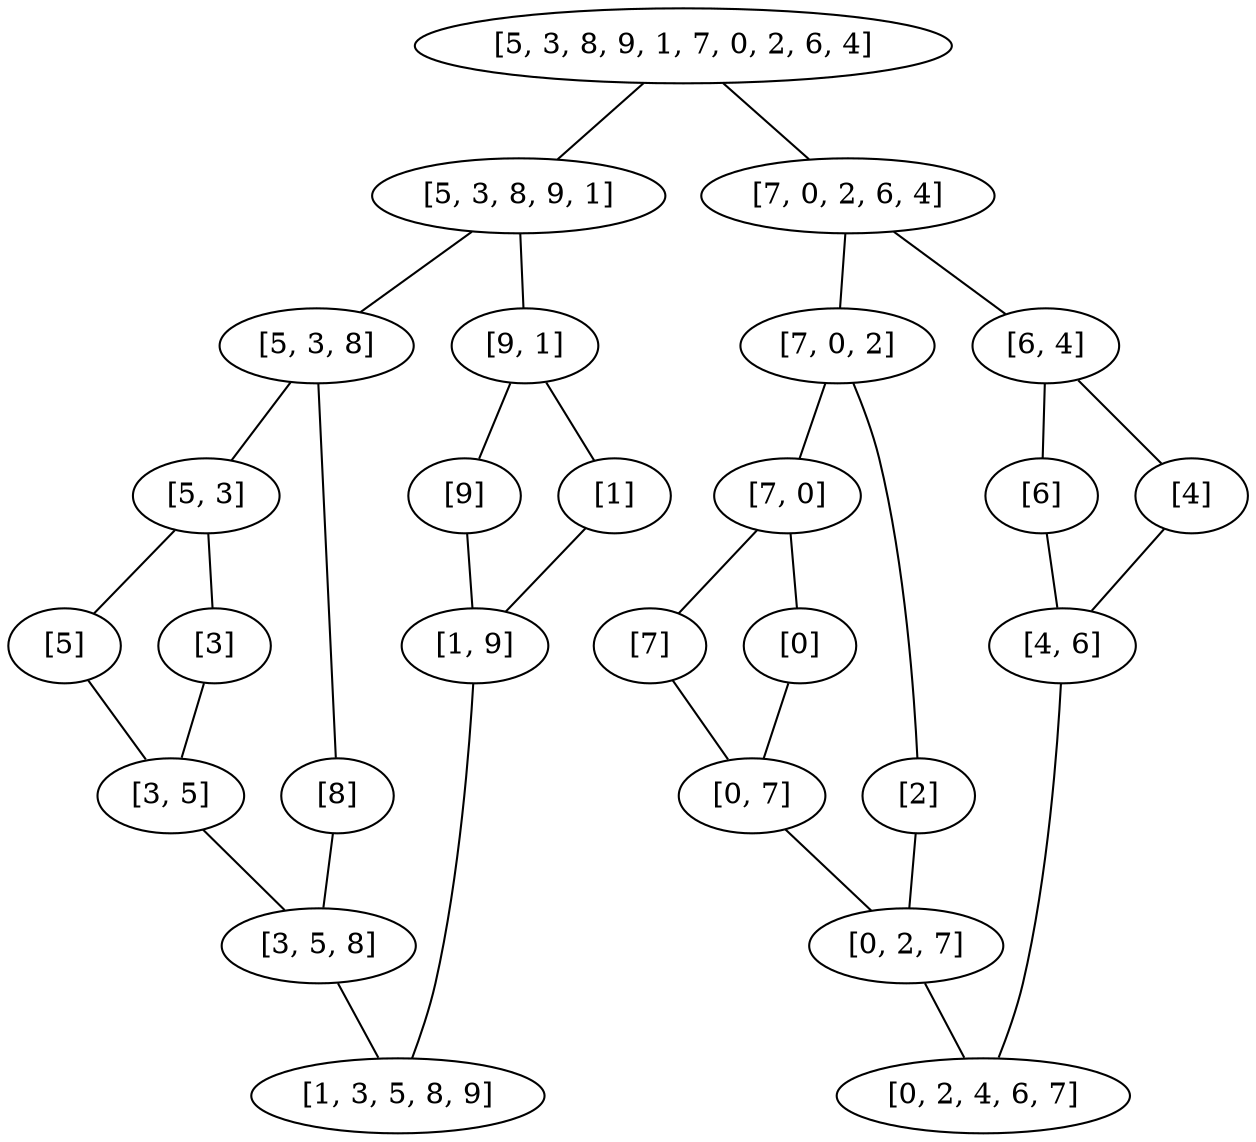 graph {
    "[5, 3, 8, 9, 1, 7, 0, 2, 6, 4]" -- "[5, 3, 8, 9, 1]"
    "[5, 3, 8, 9, 1, 7, 0, 2, 6, 4]" -- "[7, 0, 2, 6, 4]"
    "[5, 3, 8, 9, 1]" -- "[5, 3, 8]"
    "[5, 3, 8, 9, 1]" -- "[9, 1]"
    "[7, 0, 2, 6, 4]" -- "[7, 0, 2]"
    "[7, 0, 2, 6, 4]" -- "[6, 4]"
    "[5, 3, 8]" -- "[5, 3]"
    "[5, 3, 8]" -- "[8]"
    "[9, 1]" -- "[9]"
    "[9, 1]" -- "[1]"
    "[7, 0, 2]" -- "[7, 0]"
    "[7, 0, 2]" -- "[2]"
    "[6, 4]" -- "[6]"
    "[6, 4]" -- "[4]"
    "[5, 3]" -- "[5]"
    "[5, 3]" -- "[3]"
    "[7, 0]" -- "[7]"
    "[7, 0]" -- "[0]"
    "[5]" -- "[3, 5]"
    "[3]" -- "[3, 5]"
    "[7]" -- "[0, 7]"
    "[0]" -- "[0, 7]"
    "[9]" -- "[1, 9]"
    "[1]" -- "[1, 9]"
    "[6]" -- "[4, 6]"
    "[4]" -- "[4, 6]"
    "[8]" -- "[3, 5, 8]"
    "[3, 5]" -- "[3, 5, 8]"
    "[2]" -- "[0, 2, 7]"
    "[0, 7]" -- "[0, 2, 7]"
    "[3, 5, 8]" -- "[1, 3, 5, 8, 9]"
    "[1, 9]" -- "[1, 3, 5, 8, 9]"
    "[0, 2, 7]" -- "[0, 2, 4, 6, 7]"
    "[4, 6]" -- "[0, 2, 4, 6, 7]"
}